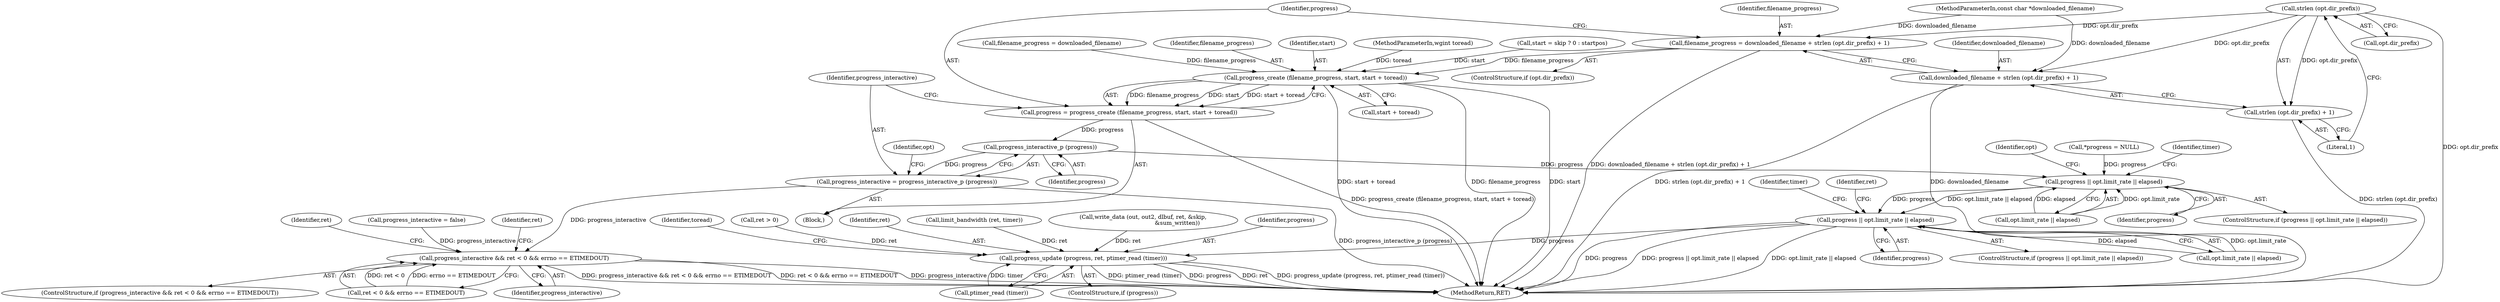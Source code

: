 digraph "0_savannah_ba6b44f6745b14dce414761a8e4b35d31b176bba@API" {
"1000306" [label="(Call,strlen (opt.dir_prefix))"];
"1000301" [label="(Call,filename_progress = downloaded_filename + strlen (opt.dir_prefix) + 1)"];
"1000317" [label="(Call,progress_create (filename_progress, start, start + toread))"];
"1000315" [label="(Call,progress = progress_create (filename_progress, start, start + toread))"];
"1000325" [label="(Call,progress_interactive_p (progress))"];
"1000323" [label="(Call,progress_interactive = progress_interactive_p (progress))"];
"1000520" [label="(Call,progress_interactive && ret < 0 && errno == ETIMEDOUT)"];
"1000333" [label="(Call,progress || opt.limit_rate || elapsed)"];
"1000539" [label="(Call,progress || opt.limit_rate || elapsed)"];
"1000760" [label="(Call,progress_update (progress, ret, ptimer_read (timer)))"];
"1000303" [label="(Call,downloaded_filename + strlen (opt.dir_prefix) + 1)"];
"1000305" [label="(Call,strlen (opt.dir_prefix) + 1)"];
"1000297" [label="(ControlStructure,if (opt.dir_prefix))"];
"1000334" [label="(Identifier,progress)"];
"1000329" [label="(Identifier,opt)"];
"1000522" [label="(Call,ret < 0 && errno == ETIMEDOUT)"];
"1000310" [label="(Literal,1)"];
"1000303" [label="(Call,downloaded_filename + strlen (opt.dir_prefix) + 1)"];
"1000758" [label="(ControlStructure,if (progress))"];
"1000320" [label="(Call,start + toread)"];
"1000761" [label="(Identifier,progress)"];
"1000760" [label="(Call,progress_update (progress, ret, ptimer_read (timer)))"];
"1000558" [label="(Call,ret > 0)"];
"1000325" [label="(Call,progress_interactive_p (progress))"];
"1000315" [label="(Call,progress = progress_create (filename_progress, start, start + toread))"];
"1000305" [label="(Call,strlen (opt.dir_prefix) + 1)"];
"1000520" [label="(Call,progress_interactive && ret < 0 && errno == ETIMEDOUT)"];
"1000115" [label="(MethodParameterIn,const char *downloaded_filename)"];
"1000319" [label="(Identifier,start)"];
"1000317" [label="(Call,progress_create (filename_progress, start, start + toread))"];
"1000316" [label="(Identifier,progress)"];
"1000762" [label="(Identifier,ret)"];
"1000521" [label="(Identifier,progress_interactive)"];
"1000118" [label="(MethodParameterIn,wgint toread)"];
"1000304" [label="(Identifier,downloaded_filename)"];
"1000291" [label="(Call,start = skip ? 0 : startpos)"];
"1000755" [label="(Call,limit_bandwidth (ret, timer))"];
"1000156" [label="(Call,progress_interactive = false)"];
"1000335" [label="(Call,opt.limit_rate || elapsed)"];
"1000685" [label="(Call,write_data (out, out2, dlbuf, ret, &skip,\n                                      &sum_written))"];
"1000302" [label="(Identifier,filename_progress)"];
"1000333" [label="(Call,progress || opt.limit_rate || elapsed)"];
"1000312" [label="(Call,filename_progress = downloaded_filename)"];
"1000540" [label="(Identifier,progress)"];
"1000519" [label="(ControlStructure,if (progress_interactive && ret < 0 && errno == ETIMEDOUT))"];
"1000539" [label="(Call,progress || opt.limit_rate || elapsed)"];
"1000559" [label="(Identifier,ret)"];
"1000538" [label="(ControlStructure,if (progress || opt.limit_rate || elapsed))"];
"1000152" [label="(Call,*progress = NULL)"];
"1000342" [label="(Identifier,timer)"];
"1000323" [label="(Call,progress_interactive = progress_interactive_p (progress))"];
"1000541" [label="(Call,opt.limit_rate || elapsed)"];
"1000324" [label="(Identifier,progress_interactive)"];
"1000535" [label="(Identifier,ret)"];
"1000301" [label="(Call,filename_progress = downloaded_filename + strlen (opt.dir_prefix) + 1)"];
"1000318" [label="(Identifier,filename_progress)"];
"1000548" [label="(Identifier,timer)"];
"1000768" [label="(Identifier,toread)"];
"1000332" [label="(ControlStructure,if (progress || opt.limit_rate || elapsed))"];
"1000530" [label="(Identifier,ret)"];
"1000307" [label="(Call,opt.dir_prefix)"];
"1000306" [label="(Call,strlen (opt.dir_prefix))"];
"1000350" [label="(Identifier,opt)"];
"1000783" [label="(MethodReturn,RET)"];
"1000763" [label="(Call,ptimer_read (timer))"];
"1000288" [label="(Block,)"];
"1000326" [label="(Identifier,progress)"];
"1000306" -> "1000305"  [label="AST: "];
"1000306" -> "1000307"  [label="CFG: "];
"1000307" -> "1000306"  [label="AST: "];
"1000310" -> "1000306"  [label="CFG: "];
"1000306" -> "1000783"  [label="DDG: opt.dir_prefix"];
"1000306" -> "1000301"  [label="DDG: opt.dir_prefix"];
"1000306" -> "1000303"  [label="DDG: opt.dir_prefix"];
"1000306" -> "1000305"  [label="DDG: opt.dir_prefix"];
"1000301" -> "1000297"  [label="AST: "];
"1000301" -> "1000303"  [label="CFG: "];
"1000302" -> "1000301"  [label="AST: "];
"1000303" -> "1000301"  [label="AST: "];
"1000316" -> "1000301"  [label="CFG: "];
"1000301" -> "1000783"  [label="DDG: downloaded_filename + strlen (opt.dir_prefix) + 1"];
"1000115" -> "1000301"  [label="DDG: downloaded_filename"];
"1000301" -> "1000317"  [label="DDG: filename_progress"];
"1000317" -> "1000315"  [label="AST: "];
"1000317" -> "1000320"  [label="CFG: "];
"1000318" -> "1000317"  [label="AST: "];
"1000319" -> "1000317"  [label="AST: "];
"1000320" -> "1000317"  [label="AST: "];
"1000315" -> "1000317"  [label="CFG: "];
"1000317" -> "1000783"  [label="DDG: filename_progress"];
"1000317" -> "1000783"  [label="DDG: start"];
"1000317" -> "1000783"  [label="DDG: start + toread"];
"1000317" -> "1000315"  [label="DDG: filename_progress"];
"1000317" -> "1000315"  [label="DDG: start"];
"1000317" -> "1000315"  [label="DDG: start + toread"];
"1000312" -> "1000317"  [label="DDG: filename_progress"];
"1000291" -> "1000317"  [label="DDG: start"];
"1000118" -> "1000317"  [label="DDG: toread"];
"1000315" -> "1000288"  [label="AST: "];
"1000316" -> "1000315"  [label="AST: "];
"1000324" -> "1000315"  [label="CFG: "];
"1000315" -> "1000783"  [label="DDG: progress_create (filename_progress, start, start + toread)"];
"1000315" -> "1000325"  [label="DDG: progress"];
"1000325" -> "1000323"  [label="AST: "];
"1000325" -> "1000326"  [label="CFG: "];
"1000326" -> "1000325"  [label="AST: "];
"1000323" -> "1000325"  [label="CFG: "];
"1000325" -> "1000323"  [label="DDG: progress"];
"1000325" -> "1000333"  [label="DDG: progress"];
"1000323" -> "1000288"  [label="AST: "];
"1000324" -> "1000323"  [label="AST: "];
"1000329" -> "1000323"  [label="CFG: "];
"1000323" -> "1000783"  [label="DDG: progress_interactive_p (progress)"];
"1000323" -> "1000520"  [label="DDG: progress_interactive"];
"1000520" -> "1000519"  [label="AST: "];
"1000520" -> "1000521"  [label="CFG: "];
"1000520" -> "1000522"  [label="CFG: "];
"1000521" -> "1000520"  [label="AST: "];
"1000522" -> "1000520"  [label="AST: "];
"1000530" -> "1000520"  [label="CFG: "];
"1000535" -> "1000520"  [label="CFG: "];
"1000520" -> "1000783"  [label="DDG: progress_interactive && ret < 0 && errno == ETIMEDOUT"];
"1000520" -> "1000783"  [label="DDG: ret < 0 && errno == ETIMEDOUT"];
"1000520" -> "1000783"  [label="DDG: progress_interactive"];
"1000156" -> "1000520"  [label="DDG: progress_interactive"];
"1000522" -> "1000520"  [label="DDG: ret < 0"];
"1000522" -> "1000520"  [label="DDG: errno == ETIMEDOUT"];
"1000333" -> "1000332"  [label="AST: "];
"1000333" -> "1000334"  [label="CFG: "];
"1000333" -> "1000335"  [label="CFG: "];
"1000334" -> "1000333"  [label="AST: "];
"1000335" -> "1000333"  [label="AST: "];
"1000342" -> "1000333"  [label="CFG: "];
"1000350" -> "1000333"  [label="CFG: "];
"1000152" -> "1000333"  [label="DDG: progress"];
"1000335" -> "1000333"  [label="DDG: opt.limit_rate"];
"1000335" -> "1000333"  [label="DDG: elapsed"];
"1000333" -> "1000539"  [label="DDG: progress"];
"1000333" -> "1000539"  [label="DDG: opt.limit_rate || elapsed"];
"1000539" -> "1000538"  [label="AST: "];
"1000539" -> "1000540"  [label="CFG: "];
"1000539" -> "1000541"  [label="CFG: "];
"1000540" -> "1000539"  [label="AST: "];
"1000541" -> "1000539"  [label="AST: "];
"1000548" -> "1000539"  [label="CFG: "];
"1000559" -> "1000539"  [label="CFG: "];
"1000539" -> "1000783"  [label="DDG: progress"];
"1000539" -> "1000783"  [label="DDG: progress || opt.limit_rate || elapsed"];
"1000539" -> "1000783"  [label="DDG: opt.limit_rate || elapsed"];
"1000541" -> "1000539"  [label="DDG: opt.limit_rate"];
"1000541" -> "1000539"  [label="DDG: elapsed"];
"1000539" -> "1000760"  [label="DDG: progress"];
"1000760" -> "1000758"  [label="AST: "];
"1000760" -> "1000763"  [label="CFG: "];
"1000761" -> "1000760"  [label="AST: "];
"1000762" -> "1000760"  [label="AST: "];
"1000763" -> "1000760"  [label="AST: "];
"1000768" -> "1000760"  [label="CFG: "];
"1000760" -> "1000783"  [label="DDG: ret"];
"1000760" -> "1000783"  [label="DDG: progress_update (progress, ret, ptimer_read (timer))"];
"1000760" -> "1000783"  [label="DDG: ptimer_read (timer)"];
"1000760" -> "1000783"  [label="DDG: progress"];
"1000685" -> "1000760"  [label="DDG: ret"];
"1000558" -> "1000760"  [label="DDG: ret"];
"1000755" -> "1000760"  [label="DDG: ret"];
"1000763" -> "1000760"  [label="DDG: timer"];
"1000303" -> "1000305"  [label="CFG: "];
"1000304" -> "1000303"  [label="AST: "];
"1000305" -> "1000303"  [label="AST: "];
"1000303" -> "1000783"  [label="DDG: downloaded_filename"];
"1000303" -> "1000783"  [label="DDG: strlen (opt.dir_prefix) + 1"];
"1000115" -> "1000303"  [label="DDG: downloaded_filename"];
"1000305" -> "1000310"  [label="CFG: "];
"1000310" -> "1000305"  [label="AST: "];
"1000305" -> "1000783"  [label="DDG: strlen (opt.dir_prefix)"];
}

